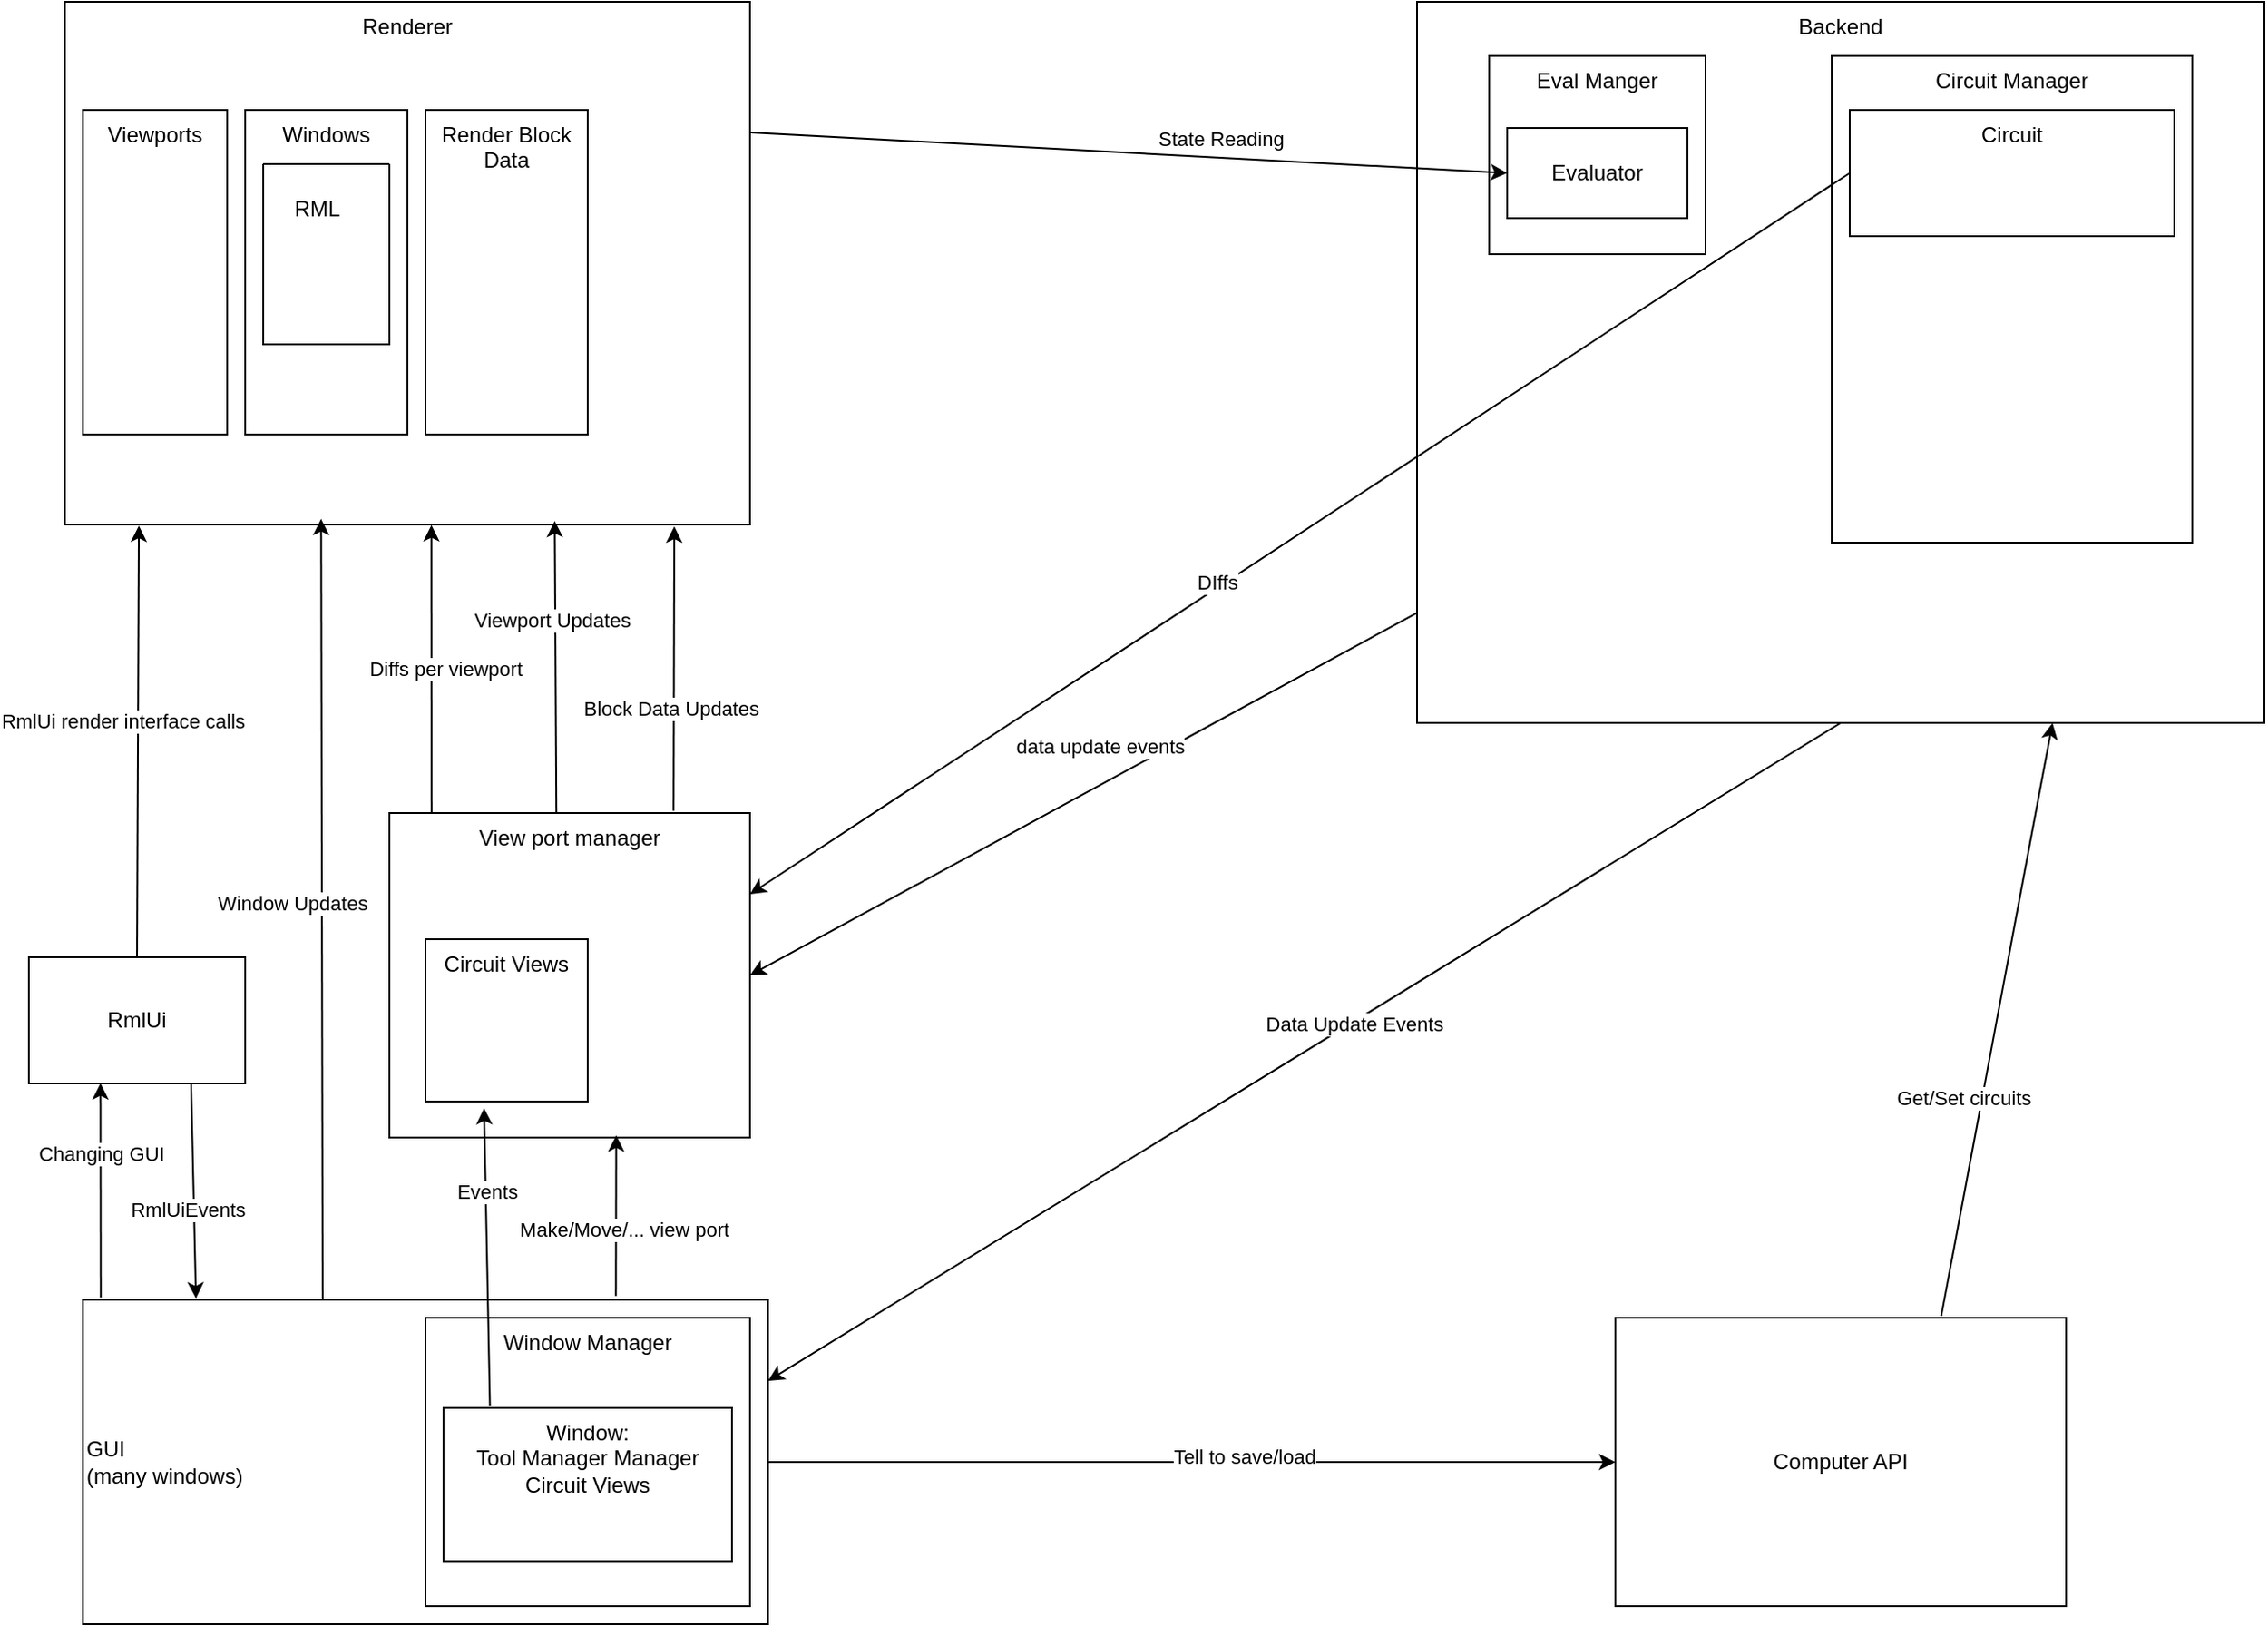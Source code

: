 <mxfile version="28.1.0">
  <diagram name="Page-1" id="WqacrtyBPlfVPJ_BdrDR">
    <mxGraphModel dx="2675" dy="733" grid="1" gridSize="10" guides="1" tooltips="1" connect="1" arrows="0" fold="1" page="1" pageScale="1" pageWidth="1500" pageHeight="1500" math="0" shadow="0">
      <root>
        <mxCell id="0" />
        <mxCell id="1" parent="0" />
        <mxCell id="pPd9gvbIHy4Iwn_Xjr7f-2" value="Backend" style="whiteSpace=wrap;html=1;align=center;verticalAlign=top;fillColor=none;" parent="1" vertex="1">
          <mxGeometry x="790" y="20" width="470" height="400" as="geometry" />
        </mxCell>
        <mxCell id="pPd9gvbIHy4Iwn_Xjr7f-3" value="GUI&lt;br&gt;(many windows)" style="whiteSpace=wrap;html=1;strokeColor=default;fillColor=none;align=left;" parent="1" vertex="1">
          <mxGeometry x="50" y="740" width="380" height="180" as="geometry" />
        </mxCell>
        <mxCell id="pPd9gvbIHy4Iwn_Xjr7f-4" value="Computer API" style="whiteSpace=wrap;html=1;strokeColor=default;fillColor=none;" parent="1" vertex="1">
          <mxGeometry x="900" y="750" width="250" height="160" as="geometry" />
        </mxCell>
        <mxCell id="pPd9gvbIHy4Iwn_Xjr7f-5" value="" style="endArrow=classic;html=1;rounded=0;exitX=1;exitY=0.5;exitDx=0;exitDy=0;" parent="1" source="pPd9gvbIHy4Iwn_Xjr7f-3" target="pPd9gvbIHy4Iwn_Xjr7f-4" edge="1">
          <mxGeometry width="50" height="50" relative="1" as="geometry">
            <mxPoint x="530" y="450" as="sourcePoint" />
            <mxPoint x="580" y="400" as="targetPoint" />
          </mxGeometry>
        </mxCell>
        <mxCell id="pPd9gvbIHy4Iwn_Xjr7f-6" value="Tell to save/load" style="edgeLabel;html=1;align=center;verticalAlign=middle;resizable=0;points=[];" parent="pPd9gvbIHy4Iwn_Xjr7f-5" vertex="1" connectable="0">
          <mxGeometry x="0.122" y="3" relative="1" as="geometry">
            <mxPoint as="offset" />
          </mxGeometry>
        </mxCell>
        <mxCell id="pPd9gvbIHy4Iwn_Xjr7f-7" value="" style="endArrow=classic;html=1;rounded=0;exitX=0.778;exitY=-0.012;exitDx=0;exitDy=0;exitPerimeter=0;entryX=0.629;entryY=0.993;entryDx=0;entryDy=0;entryPerimeter=0;" parent="1" source="pPd9gvbIHy4Iwn_Xjr7f-3" target="pPd9gvbIHy4Iwn_Xjr7f-8" edge="1">
          <mxGeometry width="50" height="50" relative="1" as="geometry">
            <mxPoint x="520" y="630" as="sourcePoint" />
            <mxPoint x="346" y="660" as="targetPoint" />
          </mxGeometry>
        </mxCell>
        <mxCell id="pPd9gvbIHy4Iwn_Xjr7f-18" value="Make/Move/... view port" style="edgeLabel;html=1;align=center;verticalAlign=middle;resizable=0;points=[];" parent="pPd9gvbIHy4Iwn_Xjr7f-7" vertex="1" connectable="0">
          <mxGeometry x="-0.269" y="2" relative="1" as="geometry">
            <mxPoint x="6" y="-5" as="offset" />
          </mxGeometry>
        </mxCell>
        <mxCell id="pPd9gvbIHy4Iwn_Xjr7f-8" value="View port manager" style="whiteSpace=wrap;html=1;verticalAlign=top;fillColor=none;" parent="1" vertex="1">
          <mxGeometry x="220" y="470" width="200" height="180" as="geometry" />
        </mxCell>
        <mxCell id="pPd9gvbIHy4Iwn_Xjr7f-9" value="" style="endArrow=classic;html=1;rounded=0;entryX=0.331;entryY=0.998;entryDx=0;entryDy=0;exitX=0.026;exitY=-0.007;exitDx=0;exitDy=0;exitPerimeter=0;entryPerimeter=0;" parent="1" source="pPd9gvbIHy4Iwn_Xjr7f-3" target="pPd9gvbIHy4Iwn_Xjr7f-10" edge="1">
          <mxGeometry width="50" height="50" relative="1" as="geometry">
            <mxPoint x="160" y="860" as="sourcePoint" />
            <mxPoint x="110" y="720" as="targetPoint" />
          </mxGeometry>
        </mxCell>
        <mxCell id="pPd9gvbIHy4Iwn_Xjr7f-17" value="Changing GUI" style="edgeLabel;html=1;align=center;verticalAlign=middle;resizable=0;points=[];" parent="pPd9gvbIHy4Iwn_Xjr7f-9" vertex="1" connectable="0">
          <mxGeometry x="0.319" relative="1" as="geometry">
            <mxPoint y="-1" as="offset" />
          </mxGeometry>
        </mxCell>
        <mxCell id="pPd9gvbIHy4Iwn_Xjr7f-10" value="RmlUi" style="whiteSpace=wrap;html=1;fillColor=none;" parent="1" vertex="1">
          <mxGeometry x="20" y="550" width="120" height="70" as="geometry" />
        </mxCell>
        <mxCell id="pPd9gvbIHy4Iwn_Xjr7f-12" value="" style="endArrow=classic;html=1;rounded=0;exitX=0.5;exitY=0;exitDx=0;exitDy=0;entryX=0.108;entryY=1.002;entryDx=0;entryDy=0;entryPerimeter=0;" parent="1" source="pPd9gvbIHy4Iwn_Xjr7f-10" target="pPd9gvbIHy4Iwn_Xjr7f-1" edge="1">
          <mxGeometry width="50" height="50" relative="1" as="geometry">
            <mxPoint x="530" y="450" as="sourcePoint" />
            <mxPoint x="140" y="180" as="targetPoint" />
          </mxGeometry>
        </mxCell>
        <mxCell id="pPd9gvbIHy4Iwn_Xjr7f-20" value="RmlUi render interface calls" style="edgeLabel;html=1;align=center;verticalAlign=middle;resizable=0;points=[];" parent="pPd9gvbIHy4Iwn_Xjr7f-12" vertex="1" connectable="0">
          <mxGeometry x="0.304" y="1" relative="1" as="geometry">
            <mxPoint x="-8" y="25" as="offset" />
          </mxGeometry>
        </mxCell>
        <mxCell id="pPd9gvbIHy4Iwn_Xjr7f-13" value="" style="endArrow=classic;html=1;rounded=0;exitX=0.75;exitY=1;exitDx=0;exitDy=0;entryX=0.165;entryY=-0.004;entryDx=0;entryDy=0;entryPerimeter=0;" parent="1" source="pPd9gvbIHy4Iwn_Xjr7f-10" target="pPd9gvbIHy4Iwn_Xjr7f-3" edge="1">
          <mxGeometry width="50" height="50" relative="1" as="geometry">
            <mxPoint x="520" y="630" as="sourcePoint" />
            <mxPoint x="570" y="580" as="targetPoint" />
          </mxGeometry>
        </mxCell>
        <mxCell id="pPd9gvbIHy4Iwn_Xjr7f-16" value="RmlUiEvents" style="edgeLabel;html=1;align=center;verticalAlign=middle;resizable=0;points=[];" parent="pPd9gvbIHy4Iwn_Xjr7f-13" vertex="1" connectable="0">
          <mxGeometry x="-0.015" y="-4" relative="1" as="geometry">
            <mxPoint y="11" as="offset" />
          </mxGeometry>
        </mxCell>
        <mxCell id="pPd9gvbIHy4Iwn_Xjr7f-14" value="" style="endArrow=classic;html=1;rounded=0;exitX=0.5;exitY=1;exitDx=0;exitDy=0;entryX=1;entryY=0.25;entryDx=0;entryDy=0;" parent="1" source="pPd9gvbIHy4Iwn_Xjr7f-2" target="pPd9gvbIHy4Iwn_Xjr7f-3" edge="1">
          <mxGeometry width="50" height="50" relative="1" as="geometry">
            <mxPoint x="530" y="450" as="sourcePoint" />
            <mxPoint x="580" y="400" as="targetPoint" />
          </mxGeometry>
        </mxCell>
        <mxCell id="pPd9gvbIHy4Iwn_Xjr7f-15" value="Data Update Events" style="edgeLabel;html=1;align=center;verticalAlign=middle;resizable=0;points=[];" parent="pPd9gvbIHy4Iwn_Xjr7f-14" vertex="1" connectable="0">
          <mxGeometry x="-0.088" y="2" relative="1" as="geometry">
            <mxPoint y="-1" as="offset" />
          </mxGeometry>
        </mxCell>
        <mxCell id="pPd9gvbIHy4Iwn_Xjr7f-19" value="Diffs per viewport" style="endArrow=classic;html=1;rounded=0;exitX=0.117;exitY=0;exitDx=0;exitDy=0;entryX=0.535;entryY=1.001;entryDx=0;entryDy=0;entryPerimeter=0;exitPerimeter=0;" parent="1" source="pPd9gvbIHy4Iwn_Xjr7f-8" target="pPd9gvbIHy4Iwn_Xjr7f-1" edge="1">
          <mxGeometry x="-0.0" y="-8" width="50" height="50" relative="1" as="geometry">
            <mxPoint x="530" y="450" as="sourcePoint" />
            <mxPoint x="325" y="310" as="targetPoint" />
            <mxPoint as="offset" />
          </mxGeometry>
        </mxCell>
        <mxCell id="pPd9gvbIHy4Iwn_Xjr7f-21" value="" style="endArrow=classic;html=1;rounded=0;exitX=0.35;exitY=0.002;exitDx=0;exitDy=0;exitPerimeter=0;entryX=0.374;entryY=0.989;entryDx=0;entryDy=0;entryPerimeter=0;" parent="1" source="pPd9gvbIHy4Iwn_Xjr7f-3" target="pPd9gvbIHy4Iwn_Xjr7f-1" edge="1">
          <mxGeometry width="50" height="50" relative="1" as="geometry">
            <mxPoint x="530" y="450" as="sourcePoint" />
            <mxPoint x="250" y="540" as="targetPoint" />
          </mxGeometry>
        </mxCell>
        <mxCell id="pPd9gvbIHy4Iwn_Xjr7f-22" value="Window Updates" style="edgeLabel;html=1;align=center;verticalAlign=middle;resizable=0;points=[];" parent="pPd9gvbIHy4Iwn_Xjr7f-21" vertex="1" connectable="0">
          <mxGeometry x="0.154" y="-4" relative="1" as="geometry">
            <mxPoint x="-21" y="29" as="offset" />
          </mxGeometry>
        </mxCell>
        <mxCell id="pPd9gvbIHy4Iwn_Xjr7f-30" value="" style="endArrow=classic;html=1;rounded=0;entryX=1;entryY=0.5;entryDx=0;entryDy=0;exitX=-0.001;exitY=0.848;exitDx=0;exitDy=0;exitPerimeter=0;" parent="1" source="pPd9gvbIHy4Iwn_Xjr7f-2" target="pPd9gvbIHy4Iwn_Xjr7f-8" edge="1">
          <mxGeometry width="50" height="50" relative="1" as="geometry">
            <mxPoint x="530" y="450" as="sourcePoint" />
            <mxPoint x="580" y="400" as="targetPoint" />
          </mxGeometry>
        </mxCell>
        <mxCell id="pPd9gvbIHy4Iwn_Xjr7f-31" value="data update events" style="edgeLabel;html=1;align=center;verticalAlign=middle;resizable=0;points=[];" parent="pPd9gvbIHy4Iwn_Xjr7f-30" vertex="1" connectable="0">
          <mxGeometry x="-0.068" y="1" relative="1" as="geometry">
            <mxPoint x="-4" y="-21" as="offset" />
          </mxGeometry>
        </mxCell>
        <mxCell id="pPd9gvbIHy4Iwn_Xjr7f-32" value="" style="endArrow=classic;html=1;rounded=0;exitX=0.723;exitY=-0.006;exitDx=0;exitDy=0;exitPerimeter=0;entryX=0.75;entryY=1;entryDx=0;entryDy=0;" parent="1" source="pPd9gvbIHy4Iwn_Xjr7f-4" target="pPd9gvbIHy4Iwn_Xjr7f-2" edge="1">
          <mxGeometry width="50" height="50" relative="1" as="geometry">
            <mxPoint x="530" y="450" as="sourcePoint" />
            <mxPoint x="580" y="400" as="targetPoint" />
          </mxGeometry>
        </mxCell>
        <mxCell id="pPd9gvbIHy4Iwn_Xjr7f-33" value="Get/Set circuits" style="edgeLabel;html=1;align=center;verticalAlign=middle;resizable=0;points=[];" parent="pPd9gvbIHy4Iwn_Xjr7f-32" vertex="1" connectable="0">
          <mxGeometry x="-0.588" y="1" relative="1" as="geometry">
            <mxPoint y="-53" as="offset" />
          </mxGeometry>
        </mxCell>
        <mxCell id="pPd9gvbIHy4Iwn_Xjr7f-40" value="Eval Manger" style="rounded=0;whiteSpace=wrap;html=1;verticalAlign=top;fillColor=none;" parent="1" vertex="1">
          <mxGeometry x="830" y="50" width="120" height="110" as="geometry" />
        </mxCell>
        <mxCell id="pPd9gvbIHy4Iwn_Xjr7f-41" value="Circuit Manager" style="rounded=0;whiteSpace=wrap;html=1;verticalAlign=top;fillColor=none;" parent="1" vertex="1">
          <mxGeometry x="1020" y="50" width="200" height="270" as="geometry" />
        </mxCell>
        <mxCell id="pPd9gvbIHy4Iwn_Xjr7f-43" value="Evaluator" style="rounded=0;whiteSpace=wrap;html=1;fillColor=none;" parent="1" vertex="1">
          <mxGeometry x="840" y="90" width="100" height="50" as="geometry" />
        </mxCell>
        <mxCell id="pPd9gvbIHy4Iwn_Xjr7f-37" value="" style="endArrow=classic;html=1;rounded=0;entryX=0;entryY=0.5;entryDx=0;entryDy=0;exitX=1;exitY=0.25;exitDx=0;exitDy=0;" parent="1" source="pPd9gvbIHy4Iwn_Xjr7f-1" target="pPd9gvbIHy4Iwn_Xjr7f-43" edge="1">
          <mxGeometry width="50" height="50" relative="1" as="geometry">
            <mxPoint x="390" y="175" as="sourcePoint" />
            <mxPoint x="540" y="130" as="targetPoint" />
          </mxGeometry>
        </mxCell>
        <mxCell id="pPd9gvbIHy4Iwn_Xjr7f-38" value="State Reading" style="edgeLabel;html=1;align=center;verticalAlign=middle;resizable=0;points=[];" parent="pPd9gvbIHy4Iwn_Xjr7f-37" vertex="1" connectable="0">
          <mxGeometry x="0.66" relative="1" as="geometry">
            <mxPoint x="-88" y="-15" as="offset" />
          </mxGeometry>
        </mxCell>
        <mxCell id="pPd9gvbIHy4Iwn_Xjr7f-45" value="Window Manager" style="rounded=0;whiteSpace=wrap;html=1;fillColor=none;verticalAlign=top;" parent="1" vertex="1">
          <mxGeometry x="240" y="750" width="180" height="160" as="geometry" />
        </mxCell>
        <mxCell id="pPd9gvbIHy4Iwn_Xjr7f-46" value="Window:&lt;div&gt;Tool Manager&amp;nbsp;&lt;span style=&quot;background-color: transparent; color: light-dark(rgb(0, 0, 0), rgb(255, 255, 255));&quot;&gt;Manager&lt;/span&gt;&lt;/div&gt;&lt;div&gt;&lt;span style=&quot;background-color: transparent; color: light-dark(rgb(0, 0, 0), rgb(255, 255, 255));&quot;&gt;Circuit Views&lt;/span&gt;&lt;/div&gt;" style="rounded=0;whiteSpace=wrap;html=1;fillColor=none;verticalAlign=top;" parent="1" vertex="1">
          <mxGeometry x="250" y="800" width="160" height="85" as="geometry" />
        </mxCell>
        <mxCell id="pPd9gvbIHy4Iwn_Xjr7f-47" value="Circuit" style="rounded=0;whiteSpace=wrap;html=1;verticalAlign=top;fillColor=none;" parent="1" vertex="1">
          <mxGeometry x="1030" y="80" width="180" height="70" as="geometry" />
        </mxCell>
        <mxCell id="pPd9gvbIHy4Iwn_Xjr7f-48" value="" style="endArrow=classic;html=1;rounded=0;exitX=0;exitY=0.5;exitDx=0;exitDy=0;entryX=1;entryY=0.25;entryDx=0;entryDy=0;" parent="1" source="pPd9gvbIHy4Iwn_Xjr7f-47" target="pPd9gvbIHy4Iwn_Xjr7f-8" edge="1">
          <mxGeometry width="50" height="50" relative="1" as="geometry">
            <mxPoint x="540" y="440" as="sourcePoint" />
            <mxPoint x="590" y="390" as="targetPoint" />
          </mxGeometry>
        </mxCell>
        <mxCell id="pPd9gvbIHy4Iwn_Xjr7f-49" value="DIffs" style="edgeLabel;html=1;align=center;verticalAlign=middle;resizable=0;points=[];" parent="pPd9gvbIHy4Iwn_Xjr7f-48" vertex="1" connectable="0">
          <mxGeometry x="0.146" y="-3" relative="1" as="geometry">
            <mxPoint as="offset" />
          </mxGeometry>
        </mxCell>
        <mxCell id="pPd9gvbIHy4Iwn_Xjr7f-1" value="Renderer" style="whiteSpace=wrap;html=1;strokeColor=default;fillColor=none;verticalAlign=top;" parent="1" vertex="1">
          <mxGeometry x="40" y="20" width="380" height="290" as="geometry" />
        </mxCell>
        <mxCell id="llyWvoNu_8Dh6wkzg0EB-2" value="Viewports" style="whiteSpace=wrap;html=1;strokeColor=default;fillColor=none;verticalAlign=top;" vertex="1" parent="1">
          <mxGeometry x="50" y="80" width="80" height="180" as="geometry" />
        </mxCell>
        <mxCell id="llyWvoNu_8Dh6wkzg0EB-4" value="Windows" style="whiteSpace=wrap;html=1;strokeColor=default;fillColor=none;verticalAlign=top;" vertex="1" parent="1">
          <mxGeometry x="140" y="80" width="90" height="180" as="geometry" />
        </mxCell>
        <mxCell id="llyWvoNu_8Dh6wkzg0EB-5" value="Render Block Data" style="whiteSpace=wrap;html=1;strokeColor=default;fillColor=none;verticalAlign=top;" vertex="1" parent="1">
          <mxGeometry x="240" y="80" width="90" height="180" as="geometry" />
        </mxCell>
        <mxCell id="llyWvoNu_8Dh6wkzg0EB-7" value="" style="endArrow=classic;html=1;rounded=0;exitX=0.463;exitY=0.002;exitDx=0;exitDy=0;exitPerimeter=0;entryX=0.715;entryY=0.993;entryDx=0;entryDy=0;entryPerimeter=0;" edge="1" parent="1" source="pPd9gvbIHy4Iwn_Xjr7f-8" target="pPd9gvbIHy4Iwn_Xjr7f-1">
          <mxGeometry width="50" height="50" relative="1" as="geometry">
            <mxPoint x="540" y="310" as="sourcePoint" />
            <mxPoint x="590" y="260" as="targetPoint" />
          </mxGeometry>
        </mxCell>
        <mxCell id="llyWvoNu_8Dh6wkzg0EB-8" value="Viewport Updates" style="edgeLabel;html=1;align=center;verticalAlign=middle;resizable=0;points=[];" vertex="1" connectable="0" parent="llyWvoNu_8Dh6wkzg0EB-7">
          <mxGeometry x="0.324" y="2" relative="1" as="geometry">
            <mxPoint as="offset" />
          </mxGeometry>
        </mxCell>
        <mxCell id="llyWvoNu_8Dh6wkzg0EB-9" value="" style="endArrow=classic;html=1;rounded=0;exitX=0.788;exitY=-0.007;exitDx=0;exitDy=0;exitPerimeter=0;" edge="1" parent="1" source="pPd9gvbIHy4Iwn_Xjr7f-8">
          <mxGeometry width="50" height="50" relative="1" as="geometry">
            <mxPoint x="391" y="582" as="sourcePoint" />
            <mxPoint x="378" y="311" as="targetPoint" />
          </mxGeometry>
        </mxCell>
        <mxCell id="llyWvoNu_8Dh6wkzg0EB-10" value="Block Data Updates" style="edgeLabel;html=1;align=center;verticalAlign=middle;resizable=0;points=[];" vertex="1" connectable="0" parent="llyWvoNu_8Dh6wkzg0EB-9">
          <mxGeometry x="0.324" y="2" relative="1" as="geometry">
            <mxPoint y="48" as="offset" />
          </mxGeometry>
        </mxCell>
        <mxCell id="llyWvoNu_8Dh6wkzg0EB-11" value="Circuit Views" style="whiteSpace=wrap;html=1;strokeColor=default;fillColor=none;verticalAlign=top;" vertex="1" parent="1">
          <mxGeometry x="240" y="540" width="90" height="90" as="geometry" />
        </mxCell>
        <mxCell id="llyWvoNu_8Dh6wkzg0EB-12" value="" style="endArrow=classic;html=1;rounded=0;exitX=0.161;exitY=-0.016;exitDx=0;exitDy=0;entryX=0.361;entryY=1.041;entryDx=0;entryDy=0;exitPerimeter=0;entryPerimeter=0;" edge="1" parent="1" source="pPd9gvbIHy4Iwn_Xjr7f-46" target="llyWvoNu_8Dh6wkzg0EB-11">
          <mxGeometry width="50" height="50" relative="1" as="geometry">
            <mxPoint x="500" y="670" as="sourcePoint" />
            <mxPoint x="550" y="620" as="targetPoint" />
          </mxGeometry>
        </mxCell>
        <mxCell id="llyWvoNu_8Dh6wkzg0EB-13" value="Events" style="edgeLabel;html=1;align=center;verticalAlign=middle;resizable=0;points=[];" vertex="1" connectable="0" parent="llyWvoNu_8Dh6wkzg0EB-12">
          <mxGeometry x="0.445" relative="1" as="geometry">
            <mxPoint as="offset" />
          </mxGeometry>
        </mxCell>
        <mxCell id="llyWvoNu_8Dh6wkzg0EB-15" value="" style="swimlane;startSize=0;" vertex="1" parent="1">
          <mxGeometry x="150" y="110" width="70" height="100" as="geometry">
            <mxRectangle x="150" y="110" width="50" height="40" as="alternateBounds" />
          </mxGeometry>
        </mxCell>
        <mxCell id="llyWvoNu_8Dh6wkzg0EB-17" value="RML" style="text;html=1;align=center;verticalAlign=middle;whiteSpace=wrap;rounded=0;" vertex="1" parent="1">
          <mxGeometry x="150" y="120" width="60" height="30" as="geometry" />
        </mxCell>
      </root>
    </mxGraphModel>
  </diagram>
</mxfile>
